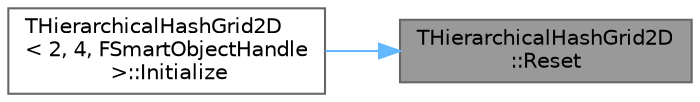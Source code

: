 digraph "THierarchicalHashGrid2D::Reset"
{
 // INTERACTIVE_SVG=YES
 // LATEX_PDF_SIZE
  bgcolor="transparent";
  edge [fontname=Helvetica,fontsize=10,labelfontname=Helvetica,labelfontsize=10];
  node [fontname=Helvetica,fontsize=10,shape=box,height=0.2,width=0.4];
  rankdir="RL";
  Node1 [id="Node000001",label="THierarchicalHashGrid2D\l::Reset",height=0.2,width=0.4,color="gray40", fillcolor="grey60", style="filled", fontcolor="black",tooltip="Reset the grid to empty."];
  Node1 -> Node2 [id="edge1_Node000001_Node000002",dir="back",color="steelblue1",style="solid",tooltip=" "];
  Node2 [id="Node000002",label="THierarchicalHashGrid2D\l\< 2, 4, FSmartObjectHandle\l \>::Initialize",height=0.2,width=0.4,color="grey40", fillcolor="white", style="filled",URL="$df/dd8/classTHierarchicalHashGrid2D.html#a4f08109a8aad464630961d8cc8da2a9b",tooltip=" "];
}
